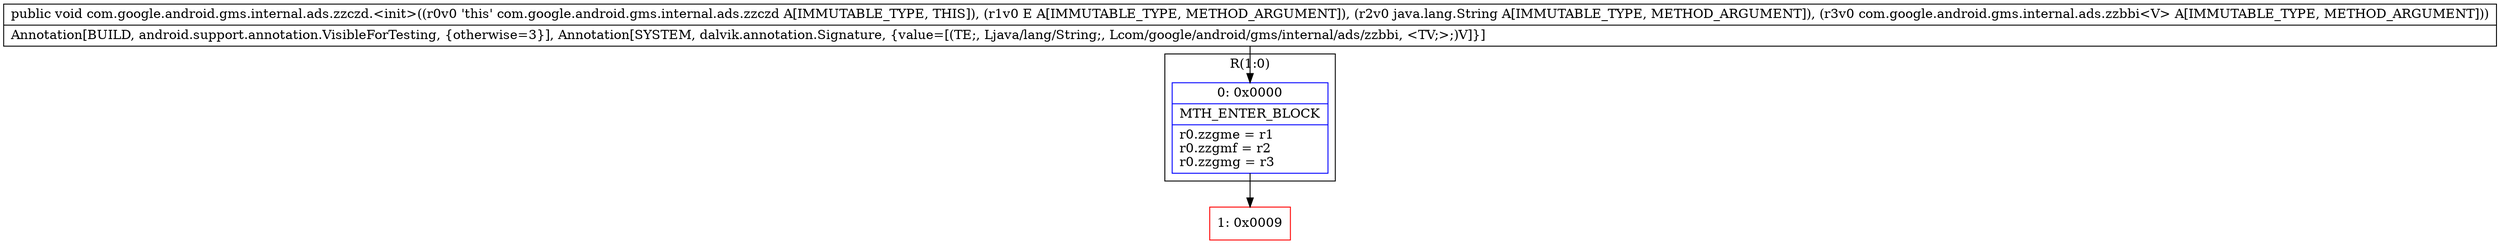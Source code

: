 digraph "CFG forcom.google.android.gms.internal.ads.zzczd.\<init\>(Ljava\/lang\/Object;Ljava\/lang\/String;Lcom\/google\/android\/gms\/internal\/ads\/zzbbi;)V" {
subgraph cluster_Region_1038108417 {
label = "R(1:0)";
node [shape=record,color=blue];
Node_0 [shape=record,label="{0\:\ 0x0000|MTH_ENTER_BLOCK\l|r0.zzgme = r1\lr0.zzgmf = r2\lr0.zzgmg = r3\l}"];
}
Node_1 [shape=record,color=red,label="{1\:\ 0x0009}"];
MethodNode[shape=record,label="{public void com.google.android.gms.internal.ads.zzczd.\<init\>((r0v0 'this' com.google.android.gms.internal.ads.zzczd A[IMMUTABLE_TYPE, THIS]), (r1v0 E A[IMMUTABLE_TYPE, METHOD_ARGUMENT]), (r2v0 java.lang.String A[IMMUTABLE_TYPE, METHOD_ARGUMENT]), (r3v0 com.google.android.gms.internal.ads.zzbbi\<V\> A[IMMUTABLE_TYPE, METHOD_ARGUMENT]))  | Annotation[BUILD, android.support.annotation.VisibleForTesting, \{otherwise=3\}], Annotation[SYSTEM, dalvik.annotation.Signature, \{value=[(TE;, Ljava\/lang\/String;, Lcom\/google\/android\/gms\/internal\/ads\/zzbbi, \<TV;\>;)V]\}]\l}"];
MethodNode -> Node_0;
Node_0 -> Node_1;
}

